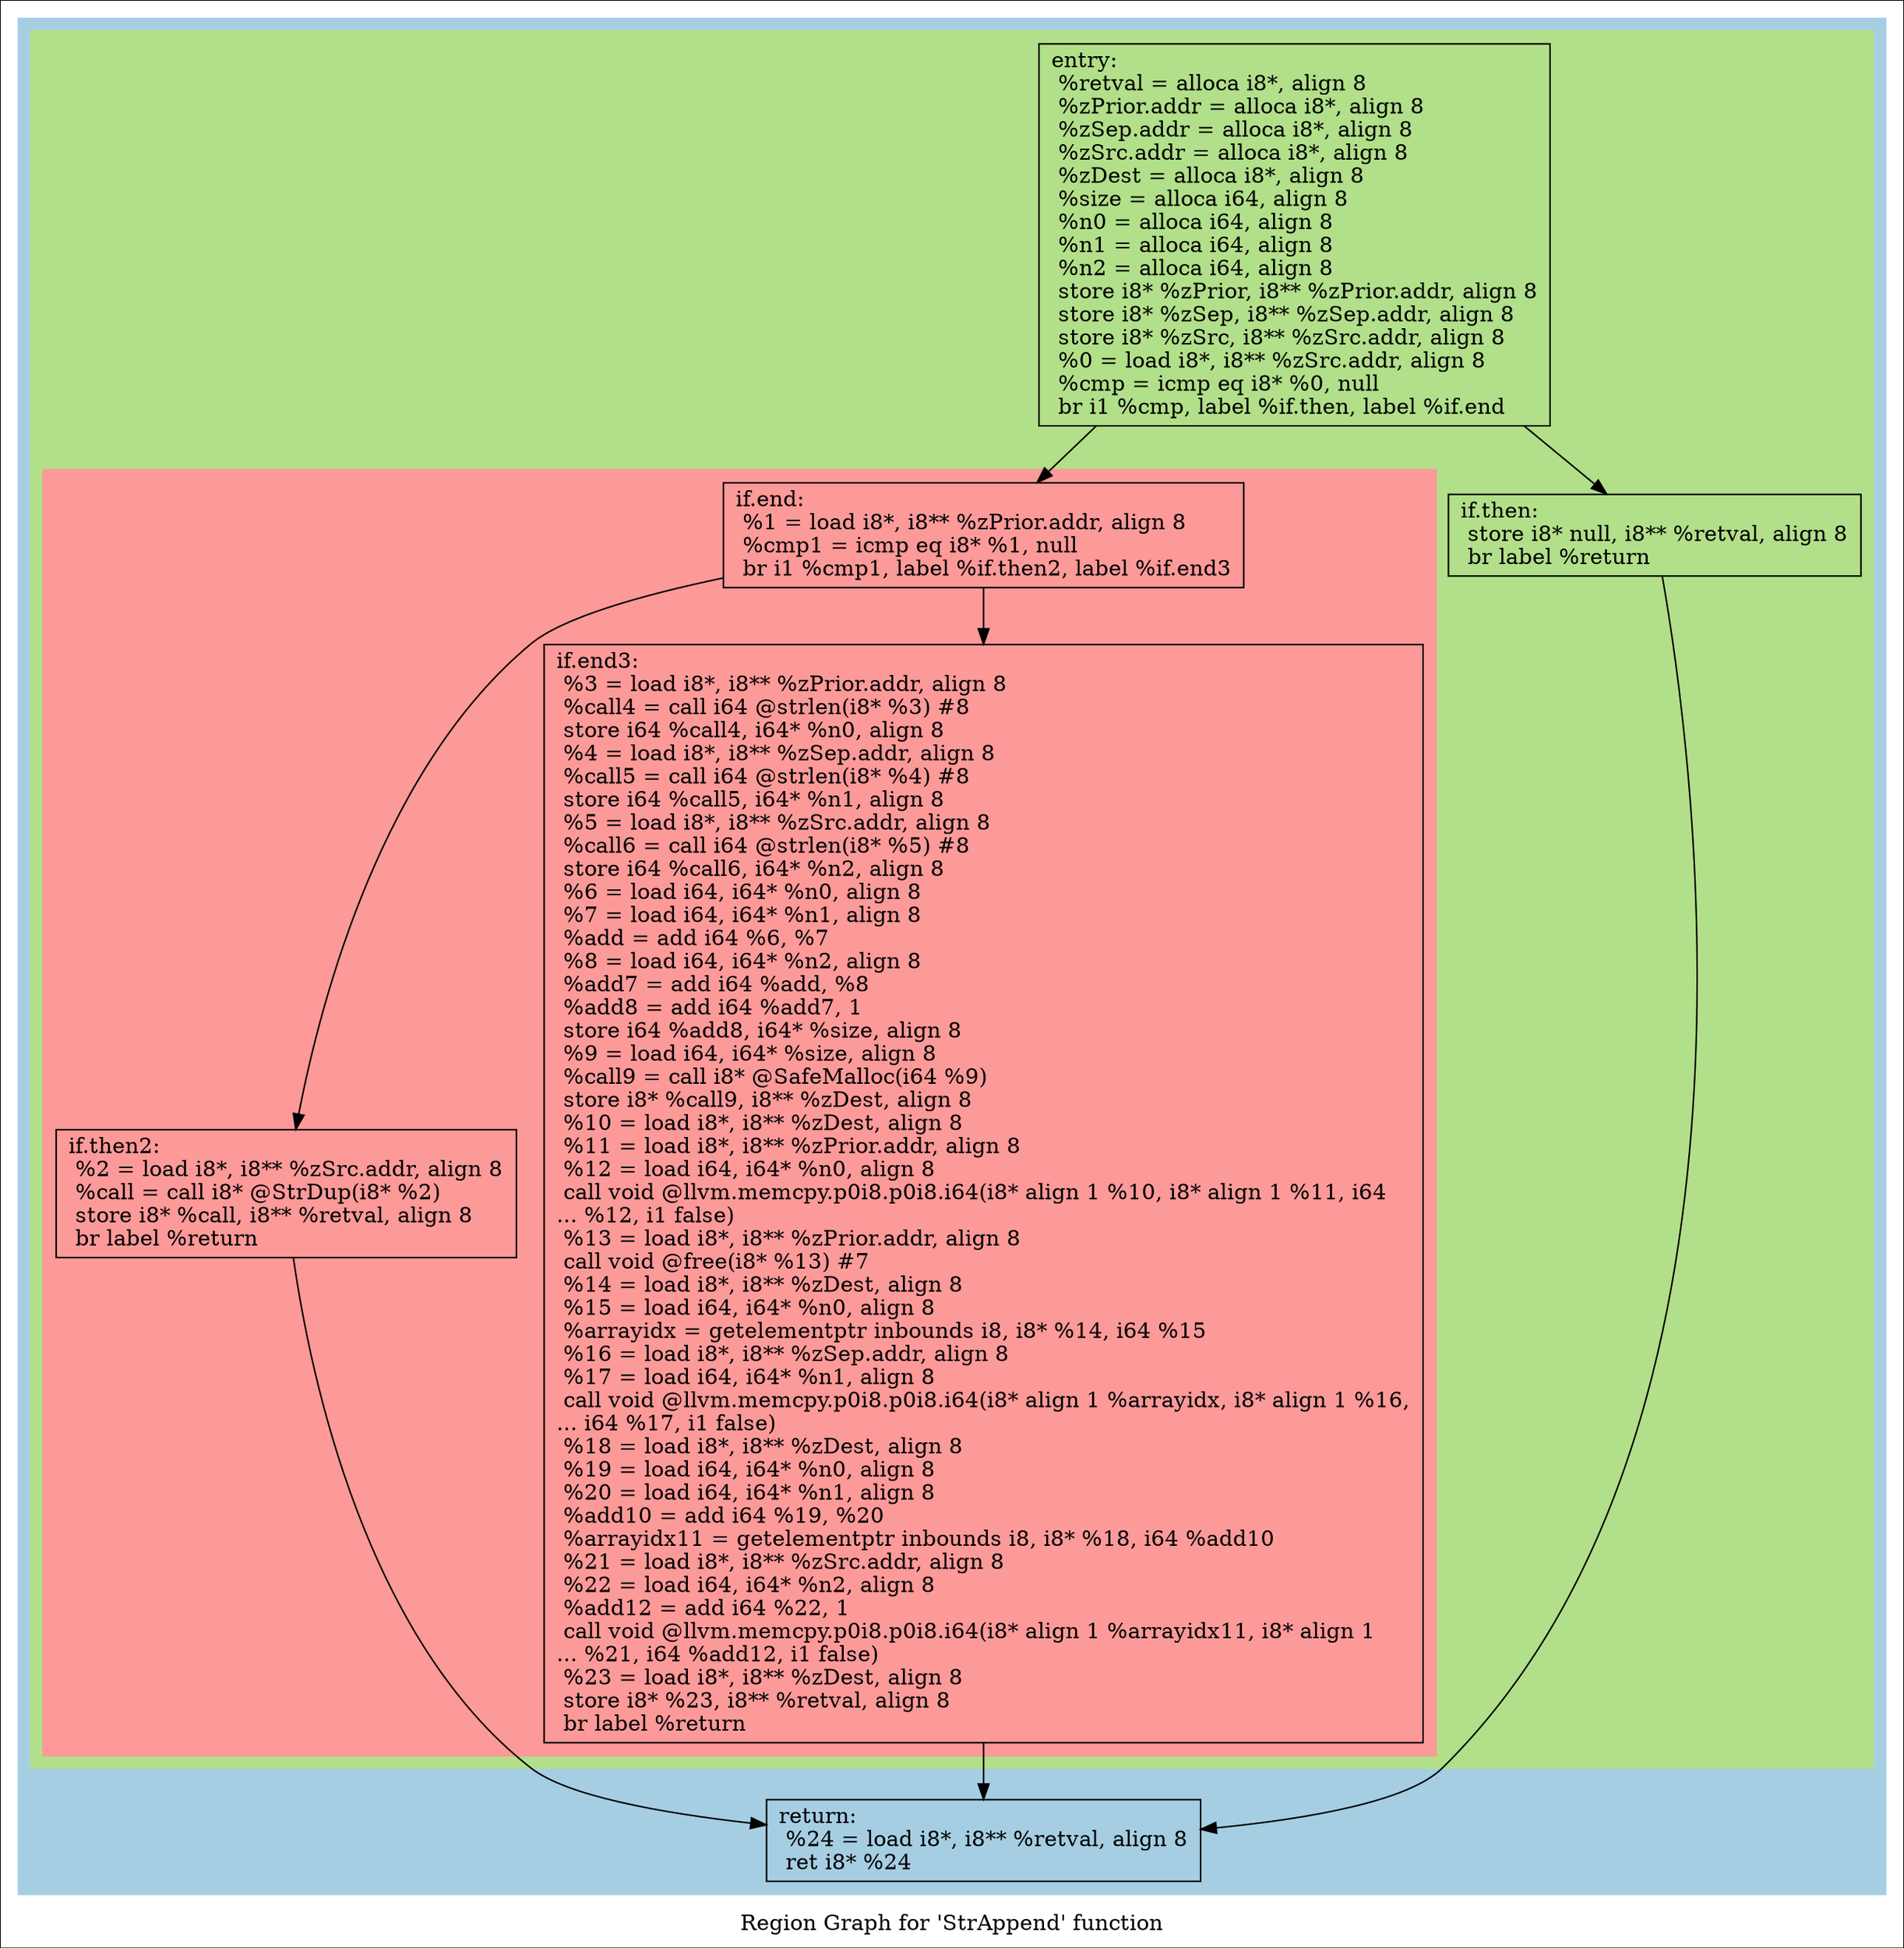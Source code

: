 digraph "Region Graph for 'StrAppend' function" {
	label="Region Graph for 'StrAppend' function";

	Node0x8bacc0 [shape=record,label="{entry:\l  %retval = alloca i8*, align 8\l  %zPrior.addr = alloca i8*, align 8\l  %zSep.addr = alloca i8*, align 8\l  %zSrc.addr = alloca i8*, align 8\l  %zDest = alloca i8*, align 8\l  %size = alloca i64, align 8\l  %n0 = alloca i64, align 8\l  %n1 = alloca i64, align 8\l  %n2 = alloca i64, align 8\l  store i8* %zPrior, i8** %zPrior.addr, align 8\l  store i8* %zSep, i8** %zSep.addr, align 8\l  store i8* %zSrc, i8** %zSrc.addr, align 8\l  %0 = load i8*, i8** %zSrc.addr, align 8\l  %cmp = icmp eq i8* %0, null\l  br i1 %cmp, label %if.then, label %if.end\l}"];
	Node0x8bacc0 -> Node0x93ead0;
	Node0x8bacc0 -> Node0x943fa0;
	Node0x93ead0 [shape=record,label="{if.then:                                          \l  store i8* null, i8** %retval, align 8\l  br label %return\l}"];
	Node0x93ead0 -> Node0x944330;
	Node0x944330 [shape=record,label="{return:                                           \l  %24 = load i8*, i8** %retval, align 8\l  ret i8* %24\l}"];
	Node0x943fa0 [shape=record,label="{if.end:                                           \l  %1 = load i8*, i8** %zPrior.addr, align 8\l  %cmp1 = icmp eq i8* %1, null\l  br i1 %cmp1, label %if.then2, label %if.end3\l}"];
	Node0x943fa0 -> Node0x8ae1b0;
	Node0x943fa0 -> Node0x93cb10;
	Node0x8ae1b0 [shape=record,label="{if.then2:                                         \l  %2 = load i8*, i8** %zSrc.addr, align 8\l  %call = call i8* @StrDup(i8* %2)\l  store i8* %call, i8** %retval, align 8\l  br label %return\l}"];
	Node0x8ae1b0 -> Node0x944330;
	Node0x93cb10 [shape=record,label="{if.end3:                                          \l  %3 = load i8*, i8** %zPrior.addr, align 8\l  %call4 = call i64 @strlen(i8* %3) #8\l  store i64 %call4, i64* %n0, align 8\l  %4 = load i8*, i8** %zSep.addr, align 8\l  %call5 = call i64 @strlen(i8* %4) #8\l  store i64 %call5, i64* %n1, align 8\l  %5 = load i8*, i8** %zSrc.addr, align 8\l  %call6 = call i64 @strlen(i8* %5) #8\l  store i64 %call6, i64* %n2, align 8\l  %6 = load i64, i64* %n0, align 8\l  %7 = load i64, i64* %n1, align 8\l  %add = add i64 %6, %7\l  %8 = load i64, i64* %n2, align 8\l  %add7 = add i64 %add, %8\l  %add8 = add i64 %add7, 1\l  store i64 %add8, i64* %size, align 8\l  %9 = load i64, i64* %size, align 8\l  %call9 = call i8* @SafeMalloc(i64 %9)\l  store i8* %call9, i8** %zDest, align 8\l  %10 = load i8*, i8** %zDest, align 8\l  %11 = load i8*, i8** %zPrior.addr, align 8\l  %12 = load i64, i64* %n0, align 8\l  call void @llvm.memcpy.p0i8.p0i8.i64(i8* align 1 %10, i8* align 1 %11, i64\l... %12, i1 false)\l  %13 = load i8*, i8** %zPrior.addr, align 8\l  call void @free(i8* %13) #7\l  %14 = load i8*, i8** %zDest, align 8\l  %15 = load i64, i64* %n0, align 8\l  %arrayidx = getelementptr inbounds i8, i8* %14, i64 %15\l  %16 = load i8*, i8** %zSep.addr, align 8\l  %17 = load i64, i64* %n1, align 8\l  call void @llvm.memcpy.p0i8.p0i8.i64(i8* align 1 %arrayidx, i8* align 1 %16,\l... i64 %17, i1 false)\l  %18 = load i8*, i8** %zDest, align 8\l  %19 = load i64, i64* %n0, align 8\l  %20 = load i64, i64* %n1, align 8\l  %add10 = add i64 %19, %20\l  %arrayidx11 = getelementptr inbounds i8, i8* %18, i64 %add10\l  %21 = load i8*, i8** %zSrc.addr, align 8\l  %22 = load i64, i64* %n2, align 8\l  %add12 = add i64 %22, 1\l  call void @llvm.memcpy.p0i8.p0i8.i64(i8* align 1 %arrayidx11, i8* align 1\l... %21, i64 %add12, i1 false)\l  %23 = load i8*, i8** %zDest, align 8\l  store i8* %23, i8** %retval, align 8\l  br label %return\l}"];
	Node0x93cb10 -> Node0x944330;
	colorscheme = "paired12"
        subgraph cluster_0x959090 {
          label = "";
          style = filled;
          color = 1
          subgraph cluster_0x97ec00 {
            label = "";
            style = filled;
            color = 3
            subgraph cluster_0x97d050 {
              label = "";
              style = filled;
              color = 5
              Node0x943fa0;
              Node0x8ae1b0;
              Node0x93cb10;
            }
            Node0x8bacc0;
            Node0x93ead0;
          }
          Node0x944330;
        }
}
